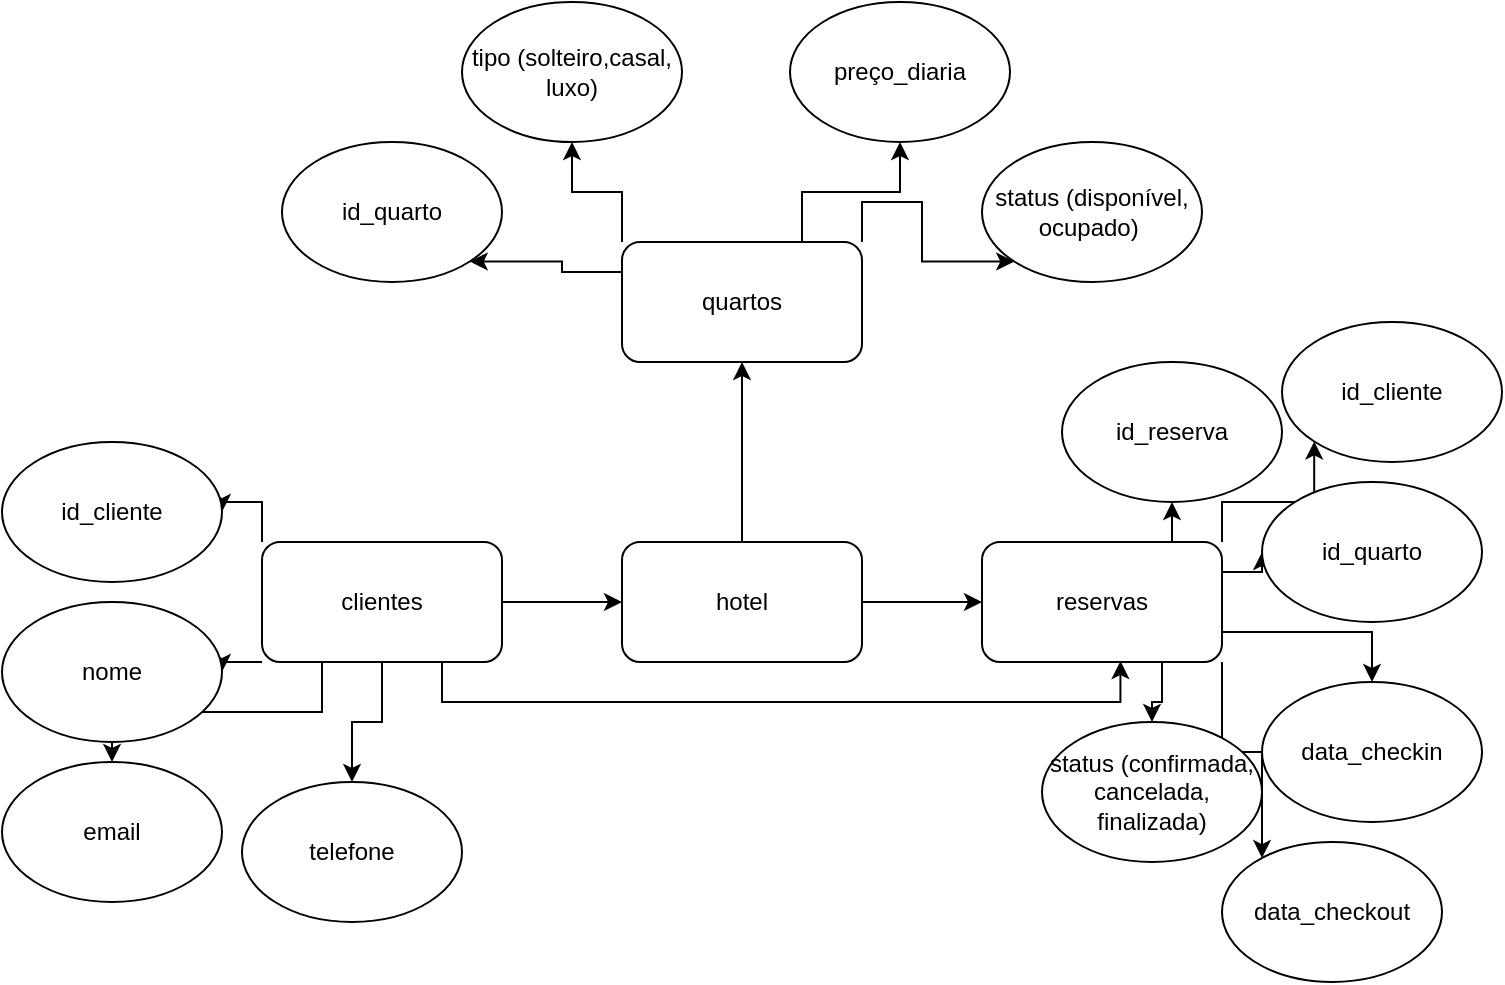 <mxfile version="26.1.2">
  <diagram name="Página-1" id="qKyIh7d2pIZVbJnpBSl7">
    <mxGraphModel dx="704" dy="368" grid="1" gridSize="10" guides="1" tooltips="1" connect="1" arrows="1" fold="1" page="1" pageScale="1" pageWidth="827" pageHeight="1169" math="0" shadow="0">
      <root>
        <mxCell id="0" />
        <mxCell id="1" parent="0" />
        <mxCell id="fd5UWIRJ3bhiEnVHCoNk-9" value="" style="edgeStyle=orthogonalEdgeStyle;rounded=0;orthogonalLoop=1;jettySize=auto;html=1;" edge="1" parent="1" source="fd5UWIRJ3bhiEnVHCoNk-1" target="fd5UWIRJ3bhiEnVHCoNk-2">
          <mxGeometry relative="1" as="geometry" />
        </mxCell>
        <mxCell id="fd5UWIRJ3bhiEnVHCoNk-30" style="edgeStyle=orthogonalEdgeStyle;rounded=0;orthogonalLoop=1;jettySize=auto;html=1;exitX=1;exitY=0.5;exitDx=0;exitDy=0;entryX=0;entryY=0.5;entryDx=0;entryDy=0;" edge="1" parent="1" source="fd5UWIRJ3bhiEnVHCoNk-1" target="fd5UWIRJ3bhiEnVHCoNk-3">
          <mxGeometry relative="1" as="geometry" />
        </mxCell>
        <mxCell id="fd5UWIRJ3bhiEnVHCoNk-1" value="hotel" style="rounded=1;whiteSpace=wrap;html=1;" vertex="1" parent="1">
          <mxGeometry x="330" y="490" width="120" height="60" as="geometry" />
        </mxCell>
        <mxCell id="fd5UWIRJ3bhiEnVHCoNk-24" style="edgeStyle=orthogonalEdgeStyle;rounded=0;orthogonalLoop=1;jettySize=auto;html=1;exitX=0;exitY=0.25;exitDx=0;exitDy=0;entryX=1;entryY=1;entryDx=0;entryDy=0;" edge="1" parent="1" source="fd5UWIRJ3bhiEnVHCoNk-2" target="fd5UWIRJ3bhiEnVHCoNk-5">
          <mxGeometry relative="1" as="geometry" />
        </mxCell>
        <mxCell id="fd5UWIRJ3bhiEnVHCoNk-25" style="edgeStyle=orthogonalEdgeStyle;rounded=0;orthogonalLoop=1;jettySize=auto;html=1;exitX=0;exitY=0;exitDx=0;exitDy=0;" edge="1" parent="1" source="fd5UWIRJ3bhiEnVHCoNk-2" target="fd5UWIRJ3bhiEnVHCoNk-6">
          <mxGeometry relative="1" as="geometry" />
        </mxCell>
        <mxCell id="fd5UWIRJ3bhiEnVHCoNk-26" style="edgeStyle=orthogonalEdgeStyle;rounded=0;orthogonalLoop=1;jettySize=auto;html=1;exitX=0.75;exitY=0;exitDx=0;exitDy=0;" edge="1" parent="1" source="fd5UWIRJ3bhiEnVHCoNk-2" target="fd5UWIRJ3bhiEnVHCoNk-7">
          <mxGeometry relative="1" as="geometry" />
        </mxCell>
        <mxCell id="fd5UWIRJ3bhiEnVHCoNk-27" style="edgeStyle=orthogonalEdgeStyle;rounded=0;orthogonalLoop=1;jettySize=auto;html=1;exitX=1;exitY=0;exitDx=0;exitDy=0;entryX=0;entryY=1;entryDx=0;entryDy=0;" edge="1" parent="1" source="fd5UWIRJ3bhiEnVHCoNk-2" target="fd5UWIRJ3bhiEnVHCoNk-8">
          <mxGeometry relative="1" as="geometry" />
        </mxCell>
        <mxCell id="fd5UWIRJ3bhiEnVHCoNk-2" value="quartos" style="rounded=1;whiteSpace=wrap;html=1;" vertex="1" parent="1">
          <mxGeometry x="330" y="340" width="120" height="60" as="geometry" />
        </mxCell>
        <mxCell id="fd5UWIRJ3bhiEnVHCoNk-32" style="edgeStyle=orthogonalEdgeStyle;rounded=0;orthogonalLoop=1;jettySize=auto;html=1;exitX=0.75;exitY=1;exitDx=0;exitDy=0;" edge="1" parent="1" source="fd5UWIRJ3bhiEnVHCoNk-3" target="fd5UWIRJ3bhiEnVHCoNk-14">
          <mxGeometry relative="1" as="geometry" />
        </mxCell>
        <mxCell id="fd5UWIRJ3bhiEnVHCoNk-33" style="edgeStyle=orthogonalEdgeStyle;rounded=0;orthogonalLoop=1;jettySize=auto;html=1;exitX=1;exitY=1;exitDx=0;exitDy=0;" edge="1" parent="1" source="fd5UWIRJ3bhiEnVHCoNk-3" target="fd5UWIRJ3bhiEnVHCoNk-15">
          <mxGeometry relative="1" as="geometry">
            <Array as="points">
              <mxPoint x="630" y="595" />
              <mxPoint x="650" y="595" />
            </Array>
          </mxGeometry>
        </mxCell>
        <mxCell id="fd5UWIRJ3bhiEnVHCoNk-34" style="edgeStyle=orthogonalEdgeStyle;rounded=0;orthogonalLoop=1;jettySize=auto;html=1;exitX=1;exitY=0.75;exitDx=0;exitDy=0;" edge="1" parent="1" source="fd5UWIRJ3bhiEnVHCoNk-3" target="fd5UWIRJ3bhiEnVHCoNk-13">
          <mxGeometry relative="1" as="geometry" />
        </mxCell>
        <mxCell id="fd5UWIRJ3bhiEnVHCoNk-35" style="edgeStyle=orthogonalEdgeStyle;rounded=0;orthogonalLoop=1;jettySize=auto;html=1;exitX=1;exitY=0.25;exitDx=0;exitDy=0;" edge="1" parent="1" source="fd5UWIRJ3bhiEnVHCoNk-3" target="fd5UWIRJ3bhiEnVHCoNk-11">
          <mxGeometry relative="1" as="geometry" />
        </mxCell>
        <mxCell id="fd5UWIRJ3bhiEnVHCoNk-36" style="edgeStyle=orthogonalEdgeStyle;rounded=0;orthogonalLoop=1;jettySize=auto;html=1;exitX=0.75;exitY=0;exitDx=0;exitDy=0;entryX=0.5;entryY=1;entryDx=0;entryDy=0;" edge="1" parent="1" source="fd5UWIRJ3bhiEnVHCoNk-3" target="fd5UWIRJ3bhiEnVHCoNk-10">
          <mxGeometry relative="1" as="geometry" />
        </mxCell>
        <mxCell id="fd5UWIRJ3bhiEnVHCoNk-37" style="edgeStyle=orthogonalEdgeStyle;rounded=0;orthogonalLoop=1;jettySize=auto;html=1;exitX=1;exitY=0;exitDx=0;exitDy=0;entryX=0;entryY=1;entryDx=0;entryDy=0;" edge="1" parent="1" source="fd5UWIRJ3bhiEnVHCoNk-3" target="fd5UWIRJ3bhiEnVHCoNk-12">
          <mxGeometry relative="1" as="geometry" />
        </mxCell>
        <mxCell id="fd5UWIRJ3bhiEnVHCoNk-3" value="reservas" style="rounded=1;whiteSpace=wrap;html=1;" vertex="1" parent="1">
          <mxGeometry x="510" y="490" width="120" height="60" as="geometry" />
        </mxCell>
        <mxCell id="fd5UWIRJ3bhiEnVHCoNk-20" style="edgeStyle=orthogonalEdgeStyle;rounded=0;orthogonalLoop=1;jettySize=auto;html=1;exitX=0;exitY=0;exitDx=0;exitDy=0;" edge="1" parent="1" source="fd5UWIRJ3bhiEnVHCoNk-4" target="fd5UWIRJ3bhiEnVHCoNk-16">
          <mxGeometry relative="1" as="geometry" />
        </mxCell>
        <mxCell id="fd5UWIRJ3bhiEnVHCoNk-21" style="edgeStyle=orthogonalEdgeStyle;rounded=0;orthogonalLoop=1;jettySize=auto;html=1;exitX=0;exitY=1;exitDx=0;exitDy=0;entryX=1;entryY=0.5;entryDx=0;entryDy=0;" edge="1" parent="1" source="fd5UWIRJ3bhiEnVHCoNk-4" target="fd5UWIRJ3bhiEnVHCoNk-17">
          <mxGeometry relative="1" as="geometry" />
        </mxCell>
        <mxCell id="fd5UWIRJ3bhiEnVHCoNk-22" style="edgeStyle=orthogonalEdgeStyle;rounded=0;orthogonalLoop=1;jettySize=auto;html=1;exitX=0.25;exitY=1;exitDx=0;exitDy=0;" edge="1" parent="1" source="fd5UWIRJ3bhiEnVHCoNk-4" target="fd5UWIRJ3bhiEnVHCoNk-18">
          <mxGeometry relative="1" as="geometry" />
        </mxCell>
        <mxCell id="fd5UWIRJ3bhiEnVHCoNk-23" style="edgeStyle=orthogonalEdgeStyle;rounded=0;orthogonalLoop=1;jettySize=auto;html=1;exitX=0.5;exitY=1;exitDx=0;exitDy=0;" edge="1" parent="1" source="fd5UWIRJ3bhiEnVHCoNk-4" target="fd5UWIRJ3bhiEnVHCoNk-19">
          <mxGeometry relative="1" as="geometry" />
        </mxCell>
        <mxCell id="fd5UWIRJ3bhiEnVHCoNk-29" style="edgeStyle=orthogonalEdgeStyle;rounded=0;orthogonalLoop=1;jettySize=auto;html=1;exitX=1;exitY=0.5;exitDx=0;exitDy=0;entryX=0;entryY=0.5;entryDx=0;entryDy=0;" edge="1" parent="1" source="fd5UWIRJ3bhiEnVHCoNk-4" target="fd5UWIRJ3bhiEnVHCoNk-1">
          <mxGeometry relative="1" as="geometry" />
        </mxCell>
        <mxCell id="fd5UWIRJ3bhiEnVHCoNk-4" value="clientes" style="rounded=1;whiteSpace=wrap;html=1;" vertex="1" parent="1">
          <mxGeometry x="150" y="490" width="120" height="60" as="geometry" />
        </mxCell>
        <mxCell id="fd5UWIRJ3bhiEnVHCoNk-5" value="id_quarto" style="ellipse;whiteSpace=wrap;html=1;" vertex="1" parent="1">
          <mxGeometry x="160" y="290" width="110" height="70" as="geometry" />
        </mxCell>
        <mxCell id="fd5UWIRJ3bhiEnVHCoNk-6" value="tipo (solteiro,casal, luxo)" style="ellipse;whiteSpace=wrap;html=1;" vertex="1" parent="1">
          <mxGeometry x="250" y="220" width="110" height="70" as="geometry" />
        </mxCell>
        <mxCell id="fd5UWIRJ3bhiEnVHCoNk-7" value="preço_diaria" style="ellipse;whiteSpace=wrap;html=1;" vertex="1" parent="1">
          <mxGeometry x="414" y="220" width="110" height="70" as="geometry" />
        </mxCell>
        <mxCell id="fd5UWIRJ3bhiEnVHCoNk-8" value="status (disponível, ocupado)&amp;nbsp;" style="ellipse;whiteSpace=wrap;html=1;" vertex="1" parent="1">
          <mxGeometry x="510" y="290" width="110" height="70" as="geometry" />
        </mxCell>
        <mxCell id="fd5UWIRJ3bhiEnVHCoNk-10" value="id_reserva" style="ellipse;whiteSpace=wrap;html=1;" vertex="1" parent="1">
          <mxGeometry x="550" y="400" width="110" height="70" as="geometry" />
        </mxCell>
        <mxCell id="fd5UWIRJ3bhiEnVHCoNk-11" value="id_quarto" style="ellipse;whiteSpace=wrap;html=1;" vertex="1" parent="1">
          <mxGeometry x="650" y="460" width="110" height="70" as="geometry" />
        </mxCell>
        <mxCell id="fd5UWIRJ3bhiEnVHCoNk-12" value="id_cliente" style="ellipse;whiteSpace=wrap;html=1;" vertex="1" parent="1">
          <mxGeometry x="660" y="380" width="110" height="70" as="geometry" />
        </mxCell>
        <mxCell id="fd5UWIRJ3bhiEnVHCoNk-13" value="data_checkin" style="ellipse;whiteSpace=wrap;html=1;" vertex="1" parent="1">
          <mxGeometry x="650" y="560" width="110" height="70" as="geometry" />
        </mxCell>
        <mxCell id="fd5UWIRJ3bhiEnVHCoNk-14" value="status (confirmada, cancelada, finalizada)" style="ellipse;whiteSpace=wrap;html=1;" vertex="1" parent="1">
          <mxGeometry x="540" y="580" width="110" height="70" as="geometry" />
        </mxCell>
        <mxCell id="fd5UWIRJ3bhiEnVHCoNk-15" value="data_checkout" style="ellipse;whiteSpace=wrap;html=1;" vertex="1" parent="1">
          <mxGeometry x="630" y="640" width="110" height="70" as="geometry" />
        </mxCell>
        <mxCell id="fd5UWIRJ3bhiEnVHCoNk-16" value="id_cliente" style="ellipse;whiteSpace=wrap;html=1;" vertex="1" parent="1">
          <mxGeometry x="20" y="440" width="110" height="70" as="geometry" />
        </mxCell>
        <mxCell id="fd5UWIRJ3bhiEnVHCoNk-17" value="nome" style="ellipse;whiteSpace=wrap;html=1;" vertex="1" parent="1">
          <mxGeometry x="20" y="520" width="110" height="70" as="geometry" />
        </mxCell>
        <mxCell id="fd5UWIRJ3bhiEnVHCoNk-18" value="email" style="ellipse;whiteSpace=wrap;html=1;" vertex="1" parent="1">
          <mxGeometry x="20" y="600" width="110" height="70" as="geometry" />
        </mxCell>
        <mxCell id="fd5UWIRJ3bhiEnVHCoNk-19" value="telefone" style="ellipse;whiteSpace=wrap;html=1;" vertex="1" parent="1">
          <mxGeometry x="140" y="610" width="110" height="70" as="geometry" />
        </mxCell>
        <mxCell id="fd5UWIRJ3bhiEnVHCoNk-31" style="edgeStyle=orthogonalEdgeStyle;rounded=0;orthogonalLoop=1;jettySize=auto;html=1;exitX=0.75;exitY=1;exitDx=0;exitDy=0;entryX=0.577;entryY=0.992;entryDx=0;entryDy=0;entryPerimeter=0;" edge="1" parent="1" source="fd5UWIRJ3bhiEnVHCoNk-4" target="fd5UWIRJ3bhiEnVHCoNk-3">
          <mxGeometry relative="1" as="geometry" />
        </mxCell>
      </root>
    </mxGraphModel>
  </diagram>
</mxfile>
